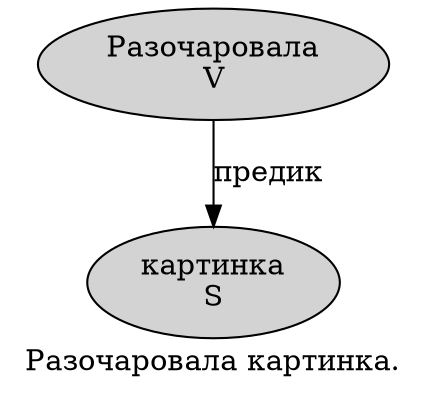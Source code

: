 digraph SENTENCE_4654 {
	graph [label="Разочаровала картинка."]
	node [style=filled]
		0 [label="Разочаровала
V" color="" fillcolor=lightgray penwidth=1 shape=ellipse]
		1 [label="картинка
S" color="" fillcolor=lightgray penwidth=1 shape=ellipse]
			0 -> 1 [label="предик"]
}